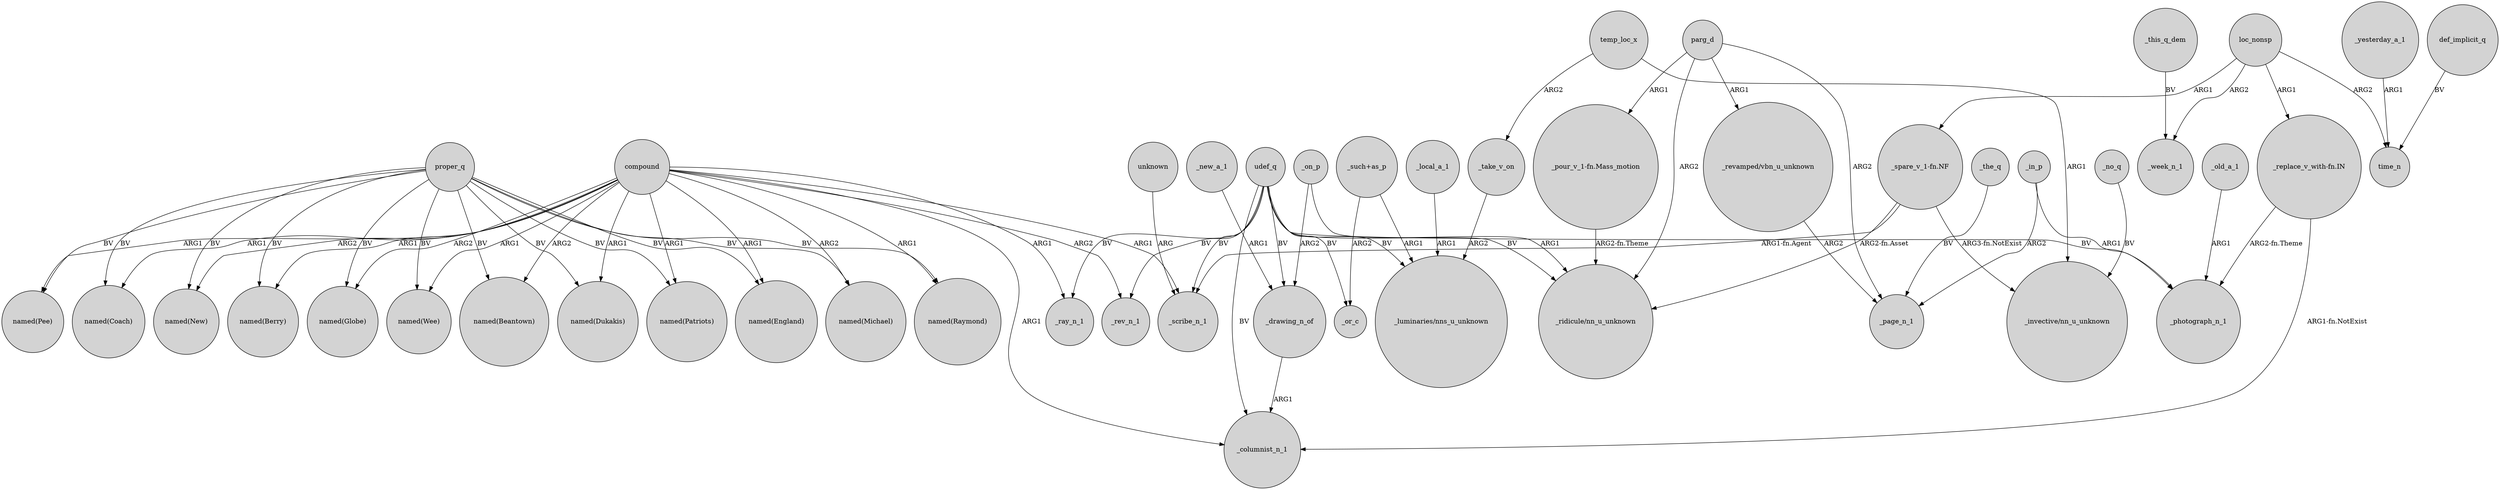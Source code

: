 digraph {
	node [shape=circle style=filled]
	"_pour_v_1-fn.Mass_motion" -> "_ridicule/nn_u_unknown" [label="ARG2-fn.Theme"]
	_yesterday_a_1 -> time_n [label=ARG1]
	loc_nonsp -> "_replace_v_with-fn.IN" [label=ARG1]
	compound -> "named(New)" [label=ARG2]
	"_spare_v_1-fn.NF" -> "_ridicule/nn_u_unknown" [label="ARG2-fn.Asset"]
	compound -> "named(Wee)" [label=ARG1]
	proper_q -> "named(Globe)" [label=BV]
	_on_p -> _drawing_n_of [label=ARG2]
	"_revamped/vbn_u_unknown" -> _page_n_1 [label=ARG2]
	compound -> "named(Berry)" [label=ARG1]
	compound -> "named(Raymond)" [label=ARG1]
	def_implicit_q -> time_n [label=BV]
	proper_q -> "named(New)" [label=BV]
	"_such+as_p" -> "_luminaries/nns_u_unknown" [label=ARG1]
	parg_d -> "_pour_v_1-fn.Mass_motion" [label=ARG1]
	udef_q -> _scribe_n_1 [label=BV]
	udef_q -> "_luminaries/nns_u_unknown" [label=BV]
	udef_q -> _columnist_n_1 [label=BV]
	compound -> "named(Globe)" [label=ARG2]
	compound -> _ray_n_1 [label=ARG1]
	udef_q -> "_ridicule/nn_u_unknown" [label=BV]
	"_replace_v_with-fn.IN" -> _photograph_n_1 [label="ARG2-fn.Theme"]
	proper_q -> "named(England)" [label=BV]
	proper_q -> "named(Dukakis)" [label=BV]
	udef_q -> _ray_n_1 [label=BV]
	_new_a_1 -> _drawing_n_of [label=ARG1]
	udef_q -> _rev_n_1 [label=BV]
	"_replace_v_with-fn.IN" -> _columnist_n_1 [label="ARG1-fn.NotExist"]
	unknown -> _scribe_n_1 [label=ARG]
	_old_a_1 -> _photograph_n_1 [label=ARG1]
	parg_d -> "_revamped/vbn_u_unknown" [label=ARG1]
	udef_q -> _or_c [label=BV]
	_the_q -> _page_n_1 [label=BV]
	compound -> _rev_n_1 [label=ARG2]
	proper_q -> "named(Michael)" [label=BV]
	"_such+as_p" -> _or_c [label=ARG2]
	compound -> "named(Coach)" [label=ARG1]
	loc_nonsp -> time_n [label=ARG2]
	_local_a_1 -> "_luminaries/nns_u_unknown" [label=ARG1]
	_this_q_dem -> _week_n_1 [label=BV]
	loc_nonsp -> _week_n_1 [label=ARG2]
	loc_nonsp -> "_spare_v_1-fn.NF" [label=ARG1]
	parg_d -> _page_n_1 [label=ARG2]
	proper_q -> "named(Pee)" [label=BV]
	proper_q -> "named(Berry)" [label=BV]
	udef_q -> _photograph_n_1 [label=BV]
	_no_q -> "_invective/nn_u_unknown" [label=BV]
	compound -> "named(Pee)" [label=ARG1]
	temp_loc_x -> _take_v_on [label=ARG2]
	proper_q -> "named(Raymond)" [label=BV]
	proper_q -> "named(Beantown)" [label=BV]
	compound -> "named(Dukakis)" [label=ARG1]
	udef_q -> _drawing_n_of [label=BV]
	_in_p -> _page_n_1 [label=ARG2]
	compound -> "named(England)" [label=ARG1]
	parg_d -> "_ridicule/nn_u_unknown" [label=ARG2]
	compound -> "named(Beantown)" [label=ARG2]
	temp_loc_x -> "_invective/nn_u_unknown" [label=ARG1]
	_on_p -> "_ridicule/nn_u_unknown" [label=ARG1]
	proper_q -> "named(Patriots)" [label=BV]
	compound -> "named(Patriots)" [label=ARG1]
	proper_q -> "named(Coach)" [label=BV]
	compound -> _columnist_n_1 [label=ARG1]
	_in_p -> _photograph_n_1 [label=ARG1]
	compound -> _scribe_n_1 [label=ARG1]
	"_spare_v_1-fn.NF" -> "_invective/nn_u_unknown" [label="ARG3-fn.NotExist"]
	proper_q -> "named(Wee)" [label=BV]
	"_spare_v_1-fn.NF" -> _scribe_n_1 [label="ARG1-fn.Agent"]
	compound -> "named(Michael)" [label=ARG2]
	_take_v_on -> "_luminaries/nns_u_unknown" [label=ARG2]
	_drawing_n_of -> _columnist_n_1 [label=ARG1]
}
